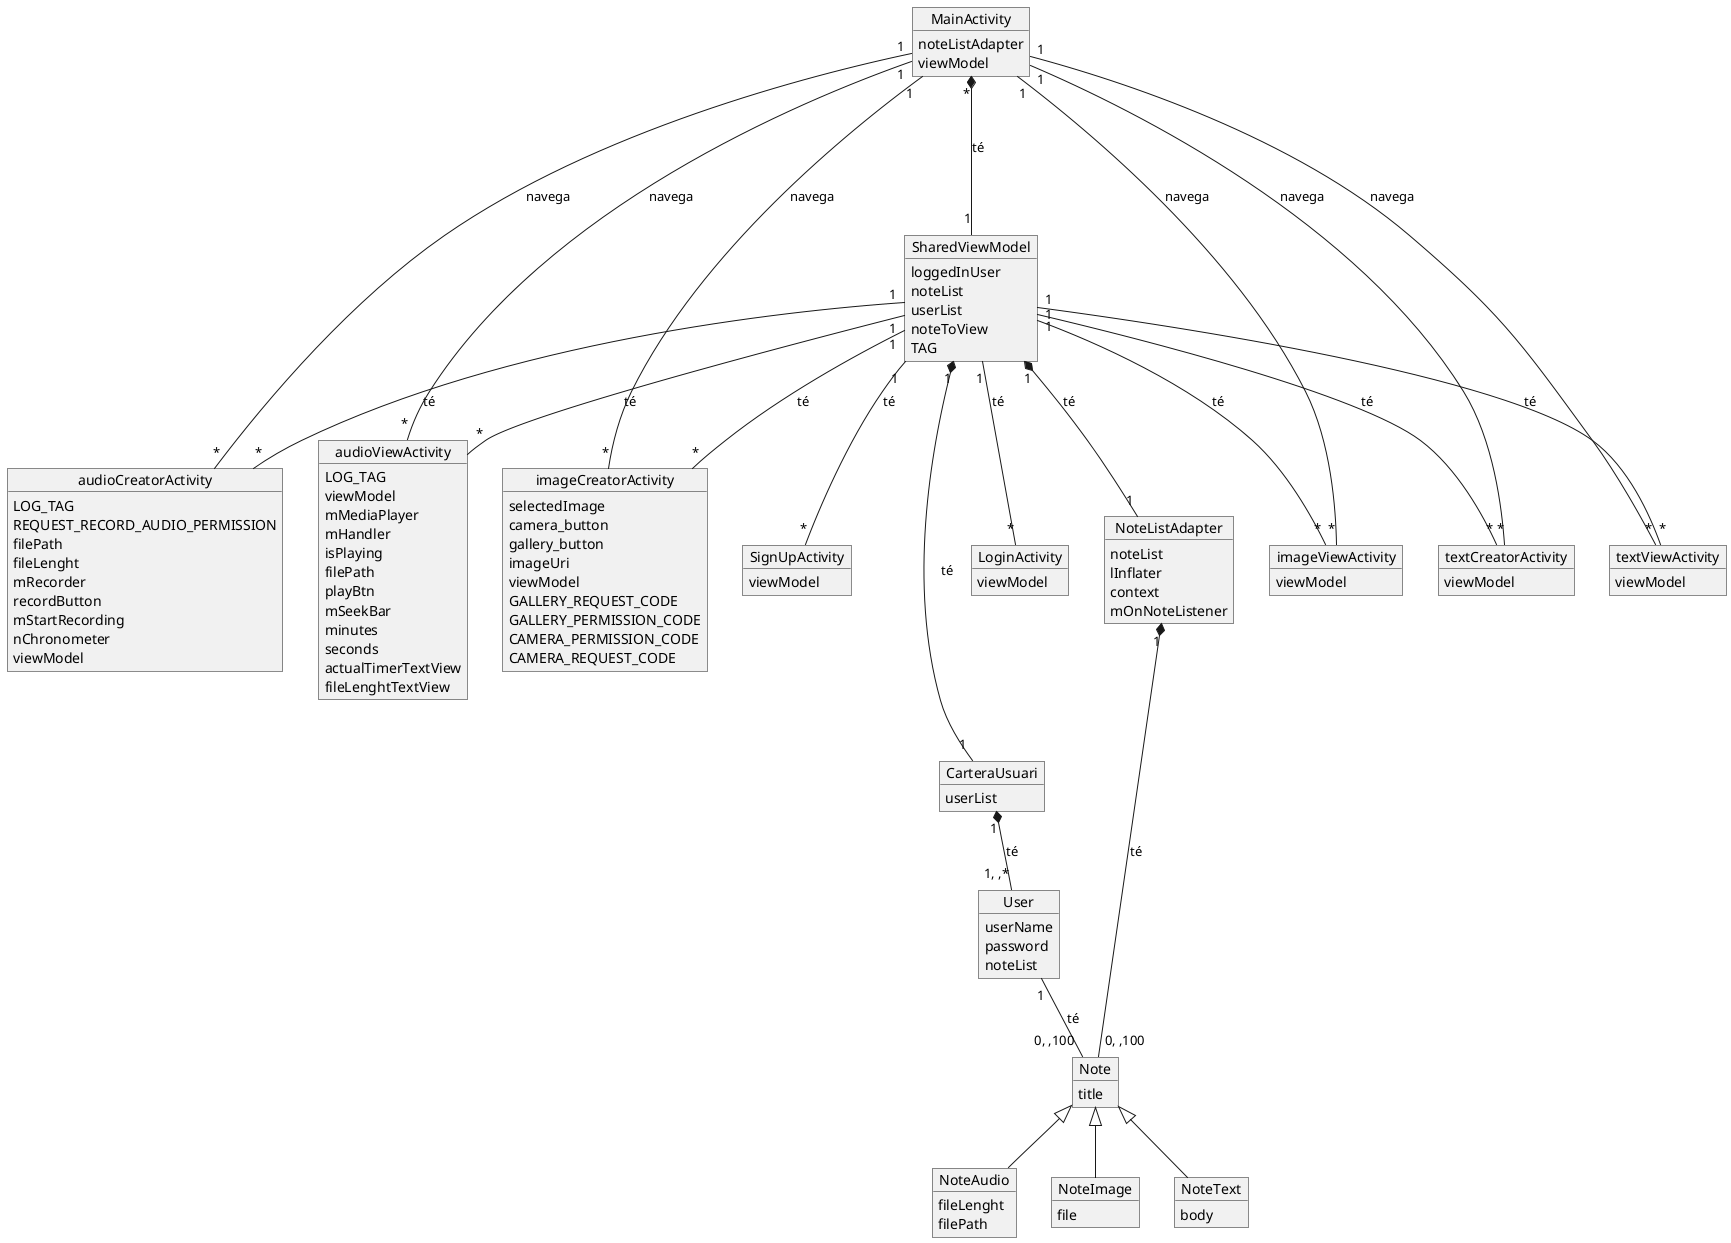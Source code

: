 @startuml

object Note{
title
}

object NoteAudio{
fileLenght
filePath
}

object NoteImage{
file
}

object NoteText{
body
}

object audioCreatorActivity{
LOG_TAG
REQUEST_RECORD_AUDIO_PERMISSION
filePath
fileLenght
mRecorder
recordButton
mStartRecording
nChronometer
viewModel
}

object audioViewActivity{
LOG_TAG
viewModel
mMediaPlayer
mHandler
isPlaying
filePath
playBtn
mSeekBar
minutes
seconds
actualTimerTextView
fileLenghtTextView
}

object CarteraUsuari{
userList
}

object imageCreatorActivity{
selectedImage
camera_button
gallery_button
imageUri
viewModel
GALLERY_REQUEST_CODE
GALLERY_PERMISSION_CODE
CAMERA_PERMISSION_CODE
CAMERA_REQUEST_CODE
}

object imageViewActivity{
viewModel
}

object LoginActivity{
viewModel
}

object MainActivity{
noteListAdapter
viewModel
}

object NoteListAdapter{
noteList
lInflater
context
mOnNoteListener
}

object SharedViewModel{
loggedInUser
noteList
userList
noteToView
TAG
}

object SignUpActivity{
viewModel
}

object textCreatorActivity{
viewModel
}

object textViewActivity{
viewModel
}

object User{
userName
password
noteList
}


CarteraUsuari "1" *-- "1, ,*" User : té
User "1" -- "0, ,100" Note: té

Note <|-- NoteText
Note <|-- NoteAudio
Note <|-- NoteImage


MainActivity "*" *-- "1" SharedViewModel : té

SharedViewModel "1" *-- "1" NoteListAdapter : té
SharedViewModel "1" *--- "1" CarteraUsuari : té
NoteListAdapter "1" *---- "0, ,100" Note : té

SharedViewModel "1" -- "*" imageCreatorActivity : té
SharedViewModel "1" -- "*" audioCreatorActivity : té
SharedViewModel "1" -- "*" textCreatorActivity : té

SharedViewModel "1" -- "*" imageViewActivity : té
SharedViewModel "1" -- "*" audioViewActivity : té
SharedViewModel "1" -- "*" textViewActivity : té

SharedViewModel "1" -- "*" LoginActivity : té
SharedViewModel "1" -- "*" SignUpActivity : té

MainActivity "1" ---- "*" audioCreatorActivity: navega
MainActivity "1" ---- "*" imageCreatorActivity: navega
MainActivity "1" ---- "*" textCreatorActivity: navega

MainActivity "1" ---- "*" audioViewActivity: navega
MainActivity "1" ---- "*" imageViewActivity: navega
MainActivity "1" ---- "*" textViewActivity: navega




@enduml